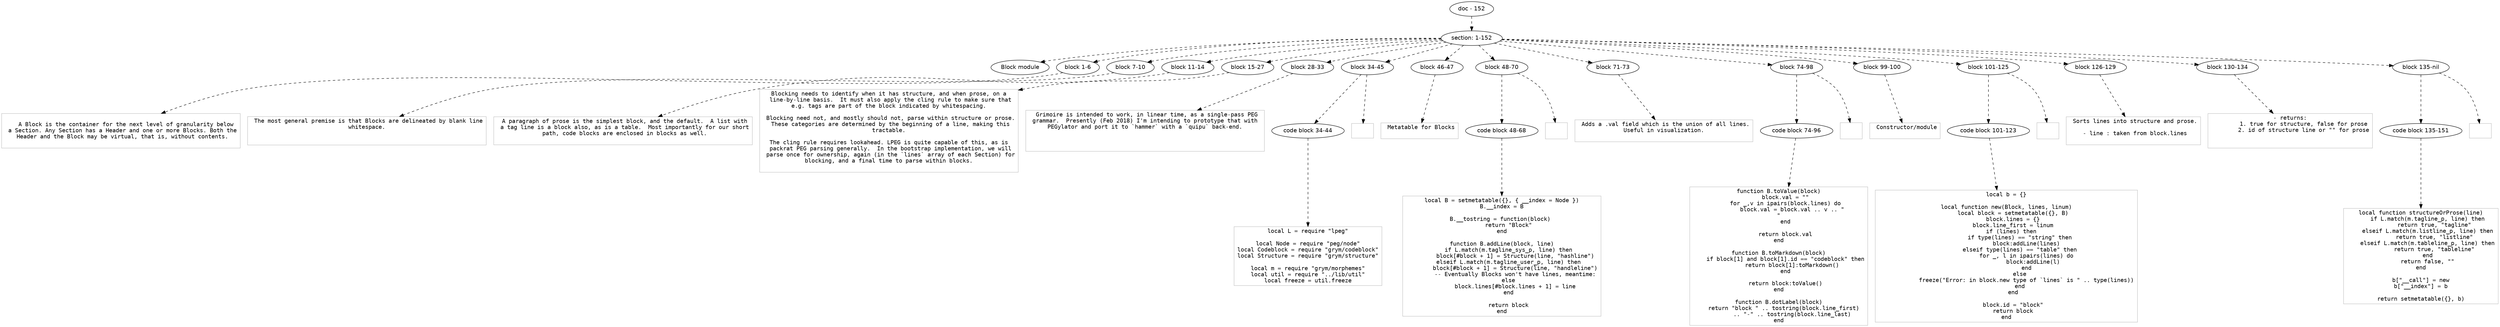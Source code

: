 digraph hierarchy {

node [fontname=Helvetica]
edge [style=dashed]

doc_0 [label="doc - 152"]

doc_0 -> { section_1}
{rank=same; section_1}

section_1 [label="section: 1-152"]

section_1 -> { header_2 block_3 block_4 block_5 block_6 block_7 block_8 block_9 block_10 block_11 block_12 block_13 block_14 block_15 block_16 block_17}
{rank=same; header_2 block_3 block_4 block_5 block_6 block_7 block_8 block_9 block_10 block_11 block_12 block_13 block_14 block_15 block_16 block_17}

header_2 [label="Block module"]
block_3 [label="block 1-6"]
block_4 [label="block 7-10"]
block_5 [label="block 11-14"]
block_6 [label="block 15-27"]
block_7 [label="block 28-33"]
block_8 [label="block 34-45"]
block_9 [label="block 46-47"]
block_10 [label="block 48-70"]
block_11 [label="block 71-73"]
block_12 [label="block 74-98"]
block_13 [label="block 99-100"]
block_14 [label="block 101-125"]
block_15 [label="block 126-129"]
block_16 [label="block 130-134"]
block_17 [label="block 135-nil"]


block_3 -> leaf_18
leaf_18  [color=Gray,shape=rectangle,fontname=Inconsolata,label="
   A Block is the container for the next level of granularity below
 a Section. Any Section has a Header and one or more Blocks. Both the
 Header and the Block may be virtual, that is, without contents.

"]
block_4 -> leaf_19
leaf_19  [color=Gray,shape=rectangle,fontname=Inconsolata,label=" The most general premise is that Blocks are delineated by blank line
 whitespace. 


"]
block_5 -> leaf_20
leaf_20  [color=Gray,shape=rectangle,fontname=Inconsolata,label=" A paragraph of prose is the simplest block, and the default.  A list with
 a tag line is a block also, as is a table.  Most importantly for our short
 path, code blocks are enclosed in blocks as well.

"]
block_6 -> leaf_21
leaf_21  [color=Gray,shape=rectangle,fontname=Inconsolata,label=" Blocking needs to identify when it has structure, and when prose, on a 
 line-by-line basis.  It must also apply the cling rule to make sure that
 e.g. tags are part of the block indicated by whitespacing. 
 
 Blocking need not, and mostly should not, parse within structure or prose.
 These categories are determined by the beginning of a line, making this
 tractable. 
 
 The cling rule requires lookahead. LPEG is quite capable of this, as is 
 packrat PEG parsing generally.  In the bootstrap implementation, we will
 parse once for ownership, again (in the `lines` array of each Section) for
 blocking, and a final time to parse within blocks. 

"]
block_7 -> leaf_22
leaf_22  [color=Gray,shape=rectangle,fontname=Inconsolata,label=" Grimoire is intended to work, in linear time, as a single-pass PEG
 grammar.  Presently (Feb 2018) I'm intending to prototype that with 
 PEGylator and port it to `hammer` with a `quipu` back-end. 



"]block_8 -> { codeblock_23}
{rank=same; codeblock_23}

codeblock_23 [label="code block 34-44"]


codeblock_23 -> leaf_24
leaf_24  [color=Gray,shape=rectangle,fontname=Inconsolata,label="local L = require \"lpeg\"

local Node = require \"peg/node\"
local Codeblock = require \"grym/codeblock\"
local Structure = require \"grym/structure\"

local m = require \"grym/morphemes\"
local util = require \"../lib/util\"
local freeze = util.freeze
"]
block_8 -> leaf_25
leaf_25  [color=Gray,shape=rectangle,fontname=Inconsolata,label="
"]
block_9 -> leaf_26
leaf_26  [color=Gray,shape=rectangle,fontname=Inconsolata,label=" Metatable for Blocks

"]block_10 -> { codeblock_27}
{rank=same; codeblock_27}

codeblock_27 [label="code block 48-68"]


codeblock_27 -> leaf_28
leaf_28  [color=Gray,shape=rectangle,fontname=Inconsolata,label="local B = setmetatable({}, { __index = Node })
B.__index = B

B.__tostring = function(block) 
    return \"Block\"
end

function B.addLine(block, line)
    if L.match(m.tagline_sys_p, line) then
        block[#block + 1] = Structure(line, \"hashline\")
    elseif L.match(m.tagline_user_p, line) then
        block[#block + 1] = Structure(line, \"handleline\")
        -- Eventually Blocks won't have lines, meantime:
    else
        block.lines[#block.lines + 1] = line
    end

    return block
end
"]
block_10 -> leaf_29
leaf_29  [color=Gray,shape=rectangle,fontname=Inconsolata,label="

"]
block_11 -> leaf_30
leaf_30  [color=Gray,shape=rectangle,fontname=Inconsolata,label=" Adds a .val field which is the union of all lines.
 Useful in visualization. 

"]block_12 -> { codeblock_31}
{rank=same; codeblock_31}

codeblock_31 [label="code block 74-96"]


codeblock_31 -> leaf_32
leaf_32  [color=Gray,shape=rectangle,fontname=Inconsolata,label="function B.toValue(block)
    block.val = \"\"
    for _,v in ipairs(block.lines) do
        block.val = block.val .. v .. \"\n\"
    end

    return block.val
end

function B.toMarkdown(block)
    if block[1] and block[1].id == \"codeblock\" then
        return block[1]:toMarkdown()
    end
    
    return block:toValue()
end

function B.dotLabel(block)
    return \"block \" .. tostring(block.line_first) 
        .. \"-\" .. tostring(block.line_last)
end
"]
block_12 -> leaf_33
leaf_33  [color=Gray,shape=rectangle,fontname=Inconsolata,label="

"]
block_13 -> leaf_34
leaf_34  [color=Gray,shape=rectangle,fontname=Inconsolata,label=" Constructor/module

"]block_14 -> { codeblock_35}
{rank=same; codeblock_35}

codeblock_35 [label="code block 101-123"]


codeblock_35 -> leaf_36
leaf_36  [color=Gray,shape=rectangle,fontname=Inconsolata,label="local b = {}

local function new(Block, lines, linum)
    local block = setmetatable({}, B)
    block.lines = {}
    block.line_first = linum
    if (lines) then 
        if type(lines) == \"string\" then
            block:addLine(lines)
        elseif type(lines) == \"table\" then
            for _, l in ipairs(lines) do
                block:addLine(l)
            end
        else
            freeze(\"Error: in block.new type of `lines` is \" .. type(lines))
        end
    end

    block.id = \"block\"
    return block
end
"]
block_14 -> leaf_37
leaf_37  [color=Gray,shape=rectangle,fontname=Inconsolata,label="

"]
block_15 -> leaf_38
leaf_38  [color=Gray,shape=rectangle,fontname=Inconsolata,label=" Sorts lines into structure and prose.
 
 - line : taken from block.lines

"]
block_16 -> leaf_39
leaf_39  [color=Gray,shape=rectangle,fontname=Inconsolata,label=" - returns: 
        1. true for structure, false for prose
        2. id of structure line or \"\" for prose


"]block_17 -> { codeblock_40}
{rank=same; codeblock_40}

codeblock_40 [label="code block 135-151"]


codeblock_40 -> leaf_41
leaf_41  [color=Gray,shape=rectangle,fontname=Inconsolata,label="local function structureOrProse(line)
    if L.match(m.tagline_p, line) then
        return true, \"tagline\"
    elseif L.match(m.listline_p, line) then
        return true, \"listline\"
    elseif L.match(m.tableline_p, line) then
        return true, \"tableline\"
    end
    return false, \"\"
end

b[\"__call\"] = new
b[\"__index\"] = b

return setmetatable({}, b)
"]
block_17 -> leaf_42
leaf_42  [color=Gray,shape=rectangle,fontname=Inconsolata,label="
"]
}
